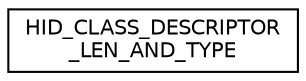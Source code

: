 digraph "Graphical Class Hierarchy"
{
  edge [fontname="Helvetica",fontsize="10",labelfontname="Helvetica",labelfontsize="10"];
  node [fontname="Helvetica",fontsize="10",shape=record];
  rankdir="LR";
  Node1 [label="HID_CLASS_DESCRIPTOR\l_LEN_AND_TYPE",height=0.2,width=0.4,color="black", fillcolor="white", style="filled",URL="$struct_h_i_d___c_l_a_s_s___d_e_s_c_r_i_p_t_o_r___l_e_n___a_n_d___t_y_p_e.html"];
}
